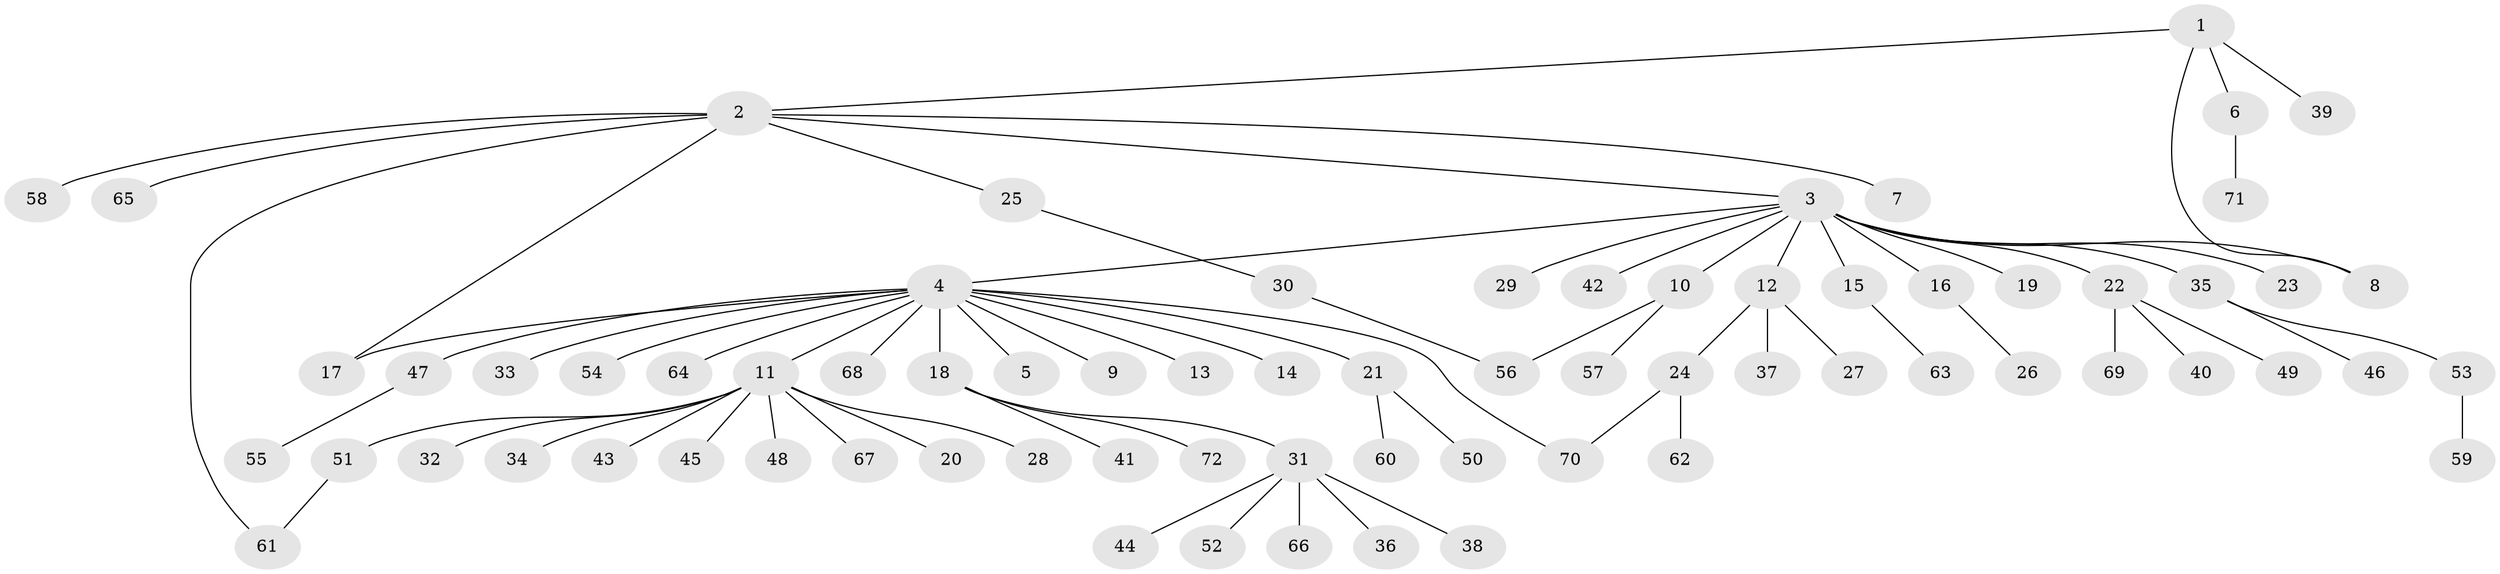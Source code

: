 // Generated by graph-tools (version 1.1) at 2025/14/03/09/25 04:14:24]
// undirected, 72 vertices, 76 edges
graph export_dot {
graph [start="1"]
  node [color=gray90,style=filled];
  1;
  2;
  3;
  4;
  5;
  6;
  7;
  8;
  9;
  10;
  11;
  12;
  13;
  14;
  15;
  16;
  17;
  18;
  19;
  20;
  21;
  22;
  23;
  24;
  25;
  26;
  27;
  28;
  29;
  30;
  31;
  32;
  33;
  34;
  35;
  36;
  37;
  38;
  39;
  40;
  41;
  42;
  43;
  44;
  45;
  46;
  47;
  48;
  49;
  50;
  51;
  52;
  53;
  54;
  55;
  56;
  57;
  58;
  59;
  60;
  61;
  62;
  63;
  64;
  65;
  66;
  67;
  68;
  69;
  70;
  71;
  72;
  1 -- 2;
  1 -- 6;
  1 -- 8;
  1 -- 39;
  2 -- 3;
  2 -- 7;
  2 -- 17;
  2 -- 25;
  2 -- 58;
  2 -- 61;
  2 -- 65;
  3 -- 4;
  3 -- 8;
  3 -- 10;
  3 -- 12;
  3 -- 15;
  3 -- 16;
  3 -- 19;
  3 -- 22;
  3 -- 23;
  3 -- 29;
  3 -- 35;
  3 -- 42;
  4 -- 5;
  4 -- 9;
  4 -- 11;
  4 -- 13;
  4 -- 14;
  4 -- 17;
  4 -- 18;
  4 -- 21;
  4 -- 33;
  4 -- 47;
  4 -- 54;
  4 -- 64;
  4 -- 68;
  4 -- 70;
  6 -- 71;
  10 -- 56;
  10 -- 57;
  11 -- 20;
  11 -- 28;
  11 -- 32;
  11 -- 34;
  11 -- 43;
  11 -- 45;
  11 -- 48;
  11 -- 51;
  11 -- 67;
  12 -- 24;
  12 -- 27;
  12 -- 37;
  15 -- 63;
  16 -- 26;
  18 -- 31;
  18 -- 41;
  18 -- 72;
  21 -- 50;
  21 -- 60;
  22 -- 40;
  22 -- 49;
  22 -- 69;
  24 -- 62;
  24 -- 70;
  25 -- 30;
  30 -- 56;
  31 -- 36;
  31 -- 38;
  31 -- 44;
  31 -- 52;
  31 -- 66;
  35 -- 46;
  35 -- 53;
  47 -- 55;
  51 -- 61;
  53 -- 59;
}
